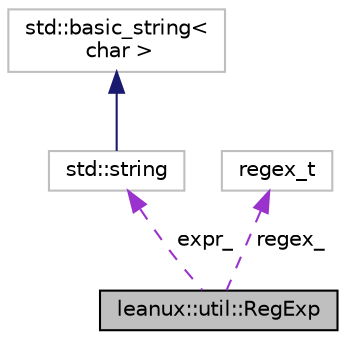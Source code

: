 digraph "leanux::util::RegExp"
{
 // LATEX_PDF_SIZE
  bgcolor="transparent";
  edge [fontname="Helvetica",fontsize="10",labelfontname="Helvetica",labelfontsize="10"];
  node [fontname="Helvetica",fontsize="10",shape=record];
  Node1 [label="leanux::util::RegExp",height=0.2,width=0.4,color="black", fillcolor="grey75", style="filled", fontcolor="black",tooltip="POSIX regular expression wrapper."];
  Node2 -> Node1 [dir="back",color="darkorchid3",fontsize="10",style="dashed",label=" expr_" ,fontname="Helvetica"];
  Node2 [label="std::string",height=0.2,width=0.4,color="grey75",tooltip="STL class."];
  Node3 -> Node2 [dir="back",color="midnightblue",fontsize="10",style="solid",fontname="Helvetica"];
  Node3 [label="std::basic_string\<\l char \>",height=0.2,width=0.4,color="grey75",tooltip="STL class."];
  Node4 -> Node1 [dir="back",color="darkorchid3",fontsize="10",style="dashed",label=" regex_" ,fontname="Helvetica"];
  Node4 [label="regex_t",height=0.2,width=0.4,color="grey75",tooltip=" "];
}
